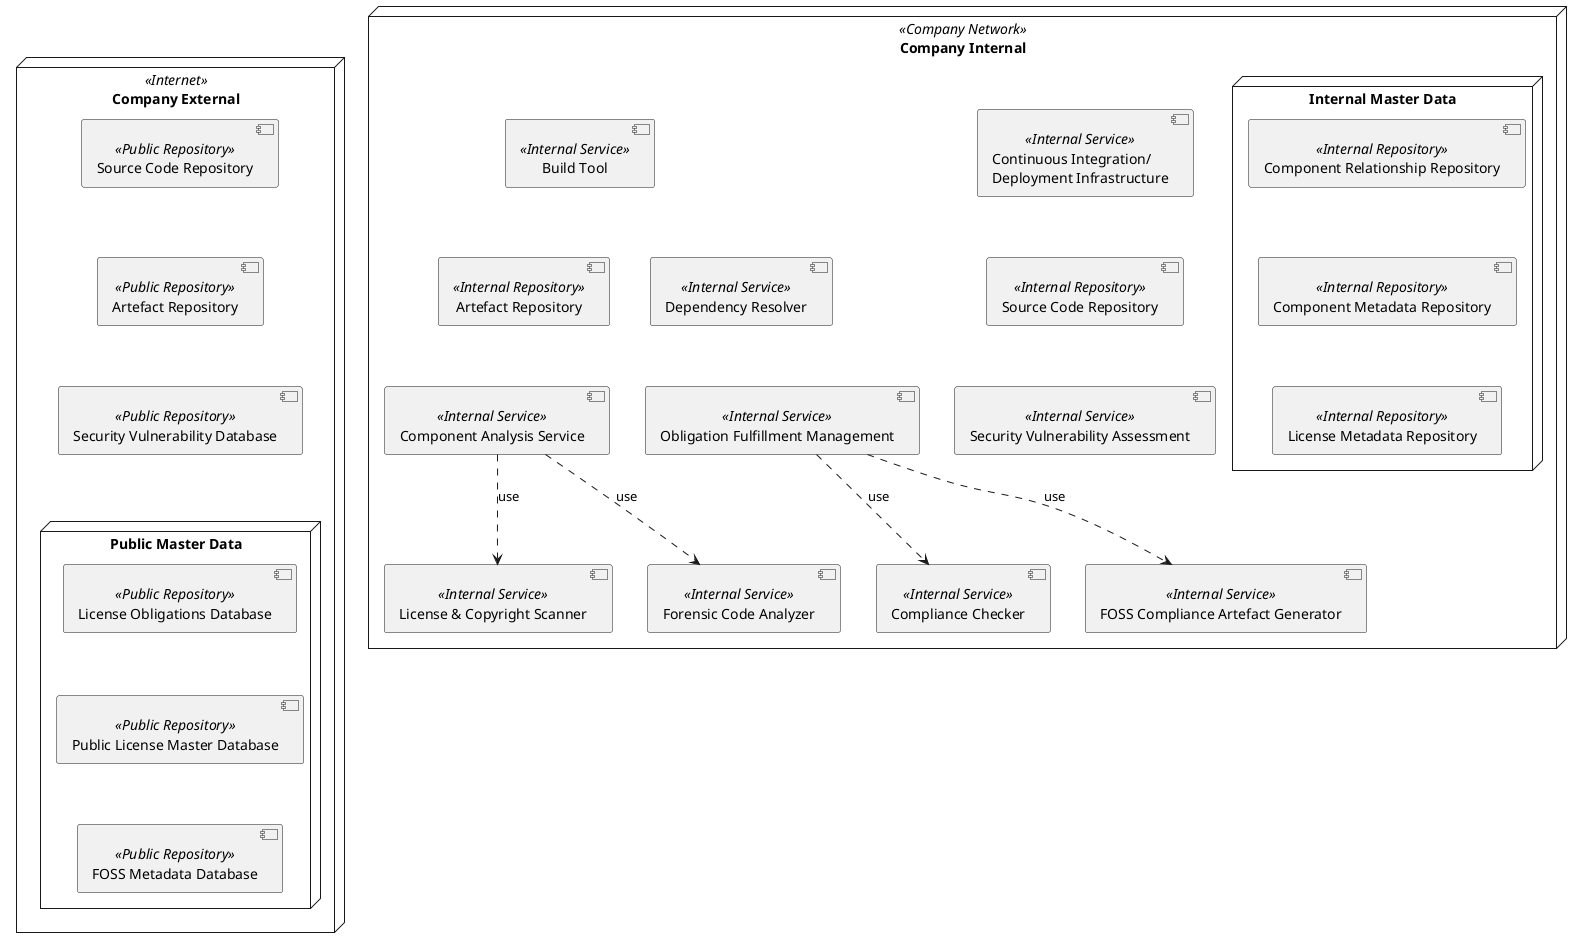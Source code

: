 @startuml OSS_Tooling_Component_Diagram

'
' SPDX-License-Identifier: CC-BY-SA-4.0
'
' Showing the tooling landscape as UML deployement diagram
' This is meant to be a big picture, not listing all details
'

'
' Elements: What is public in the Internet
'

skinparam componentStyle uml2

node "Company External" <<Internet>> {

    component [Source Code Repository] as publicsource <<Public Repository>> 

    component [Artefact Repository] as publicartefacts <<Public Repository>>

    component [Security Vulnerability Database] as publicvulnerabilities <<Public Repository>> 

    node "Public Master Data" {

        component [License Obligations Database] as publicobligations <<Public Repository>> 

        component [Public License Master Database] as publiclicenses <<Public Repository>> 

        component [FOSS Metadata Database] as publicmetadata <<Public Repository>> 

    }

}

'
' Elements: What is inside organisation or comapny
'

node "Company Internal" <<Company Network>> {

    component [Continuous Integration/\nDeployment Infrastructure] as cicd <<Internal Service>>

    component [Build Tool] as buildsystem <<Internal Service>>

    component [Source Code Repository] as internalsource <<Internal Repository>> 

    component [Artefact Repository] as internalartefacts <<Internal Repository>> 

    component [Compliance Checker] as compliancechecker <<Internal Service>>

    component [Dependency Resolver] as dependencyresolver <<Internal Service>>

    component [FOSS Compliance Artefact Generator] as fossartefactgenerator <<Internal Service>>

    component [Component Analysis Service] as componentanalysis <<Internal Service>>

    component [License & Copyright Scanner] as licensescanner <<Internal Service>>

    component [Security Vulnerability Assessment] as securityassessment <<Internal Service>>

    component [Forensic Code Analyzer] as forensiccodeanalyzer <<Internal Service>>

    component [Obligation Fulfillment Management] as obligationfulfillmentmgmt <<Internal Service>>
    
    node "Internal Master Data" {

        component [Component Relationship Repository] as componentrelationships <<Internal Repository>>

        component [Component Metadata Repository] as componentmetadata <<Internal Repository>> 

        component [License Metadata Repository] as licenses <<Internal Repository>> 

    }

}

' relations of services using tool categories

componentanalysis ..> licensescanner : use
componentanalysis ..> forensiccodeanalyzer : use

obligationfulfillmentmgmt ..> fossartefactgenerator : use
obligationfulfillmentmgmt ..> compliancechecker : use

' 
' hidden relations to force layout ...
' 

publicsource -[hidden]-> publicartefacts
publicartefacts -[hidden]-> publicvulnerabilities
publicvulnerabilities -[hidden]-> publicobligations

publicobligations -[hidden]-> publiclicenses
publiclicenses -[hidden]-> publicmetadata

cicd -[hidden]-> internalsource
buildsystem -[hidden]-> internalartefacts
buildsystem -[hidden]-> dependencyresolver
dependencyresolver -[hidden]-> obligationfulfillmentmgmt
internalartefacts -[hidden]-> componentanalysis
internalsource -[hidden]-> securityassessment

componentrelationships -[hidden]-> componentmetadata
componentmetadata -[hidden]-> licenses

@enduml
